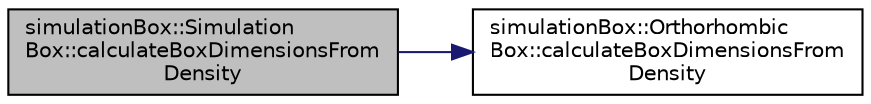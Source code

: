 digraph "simulationBox::SimulationBox::calculateBoxDimensionsFromDensity"
{
 // LATEX_PDF_SIZE
  edge [fontname="Helvetica",fontsize="10",labelfontname="Helvetica",labelfontsize="10"];
  node [fontname="Helvetica",fontsize="10",shape=record];
  rankdir="LR";
  Node1 [label="simulationBox::Simulation\lBox::calculateBoxDimensionsFrom\lDensity",height=0.2,width=0.4,color="black", fillcolor="grey75", style="filled", fontcolor="black",tooltip="calculate box dimensions from density"];
  Node1 -> Node2 [color="midnightblue",fontsize="10",style="solid",fontname="Helvetica"];
  Node2 [label="simulationBox::Orthorhombic\lBox::calculateBoxDimensionsFrom\lDensity",height=0.2,width=0.4,color="black", fillcolor="white", style="filled",URL="$classsimulationBox_1_1OrthorhombicBox.html#af7ea4d3bd339f2434f7010862e8d7849",tooltip="Calculate the box dimensions from the density."];
}
